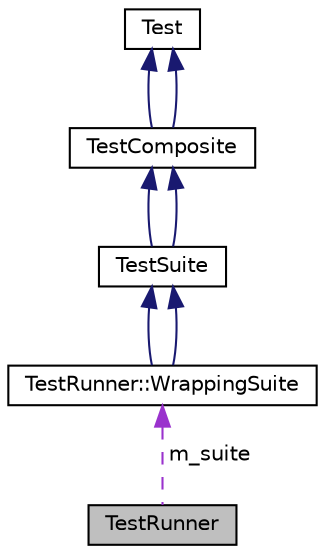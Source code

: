 digraph "TestRunner"
{
  edge [fontname="Helvetica",fontsize="10",labelfontname="Helvetica",labelfontsize="10"];
  node [fontname="Helvetica",fontsize="10",shape=record];
  Node1 [label="TestRunner",height=0.2,width=0.4,color="black", fillcolor="grey75", style="filled", fontcolor="black"];
  Node2 -> Node1 [dir="back",color="darkorchid3",fontsize="10",style="dashed",label=" m_suite" ];
  Node2 [label="TestRunner::WrappingSuite",height=0.2,width=0.4,color="black", fillcolor="white", style="filled",URL="$class_test_runner_1_1_wrapping_suite.html",tooltip="(INTERNAL) Mutating test suite. "];
  Node3 -> Node2 [dir="back",color="midnightblue",fontsize="10",style="solid"];
  Node3 [label="TestSuite",height=0.2,width=0.4,color="black", fillcolor="white", style="filled",URL="$class_test_suite.html",tooltip="A Composite of Tests.It runs a collection of test cases. Here is an example. "];
  Node4 -> Node3 [dir="back",color="midnightblue",fontsize="10",style="solid"];
  Node4 [label="TestComposite",height=0.2,width=0.4,color="black", fillcolor="white", style="filled",URL="$class_test_composite.html",tooltip="A Composite of Tests. "];
  Node5 -> Node4 [dir="back",color="midnightblue",fontsize="10",style="solid"];
  Node5 [label="Test",height=0.2,width=0.4,color="black", fillcolor="white", style="filled",URL="$class_test.html",tooltip="Base class for all test objects.All test objects should be a subclass of Test. Some test objects..."];
  Node5 -> Node4 [dir="back",color="midnightblue",fontsize="10",style="solid"];
  Node4 -> Node3 [dir="back",color="midnightblue",fontsize="10",style="solid"];
  Node3 -> Node2 [dir="back",color="midnightblue",fontsize="10",style="solid"];
}
